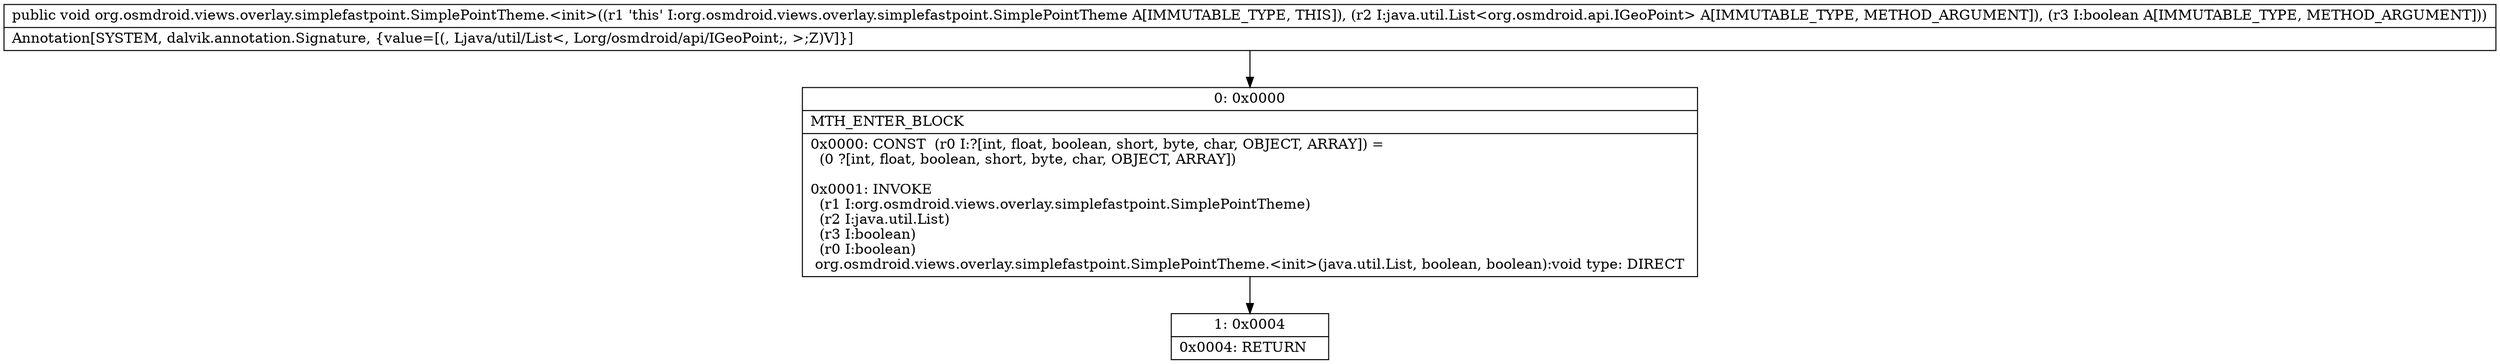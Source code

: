 digraph "CFG fororg.osmdroid.views.overlay.simplefastpoint.SimplePointTheme.\<init\>(Ljava\/util\/List;Z)V" {
Node_0 [shape=record,label="{0\:\ 0x0000|MTH_ENTER_BLOCK\l|0x0000: CONST  (r0 I:?[int, float, boolean, short, byte, char, OBJECT, ARRAY]) = \l  (0 ?[int, float, boolean, short, byte, char, OBJECT, ARRAY])\l \l0x0001: INVOKE  \l  (r1 I:org.osmdroid.views.overlay.simplefastpoint.SimplePointTheme)\l  (r2 I:java.util.List)\l  (r3 I:boolean)\l  (r0 I:boolean)\l org.osmdroid.views.overlay.simplefastpoint.SimplePointTheme.\<init\>(java.util.List, boolean, boolean):void type: DIRECT \l}"];
Node_1 [shape=record,label="{1\:\ 0x0004|0x0004: RETURN   \l}"];
MethodNode[shape=record,label="{public void org.osmdroid.views.overlay.simplefastpoint.SimplePointTheme.\<init\>((r1 'this' I:org.osmdroid.views.overlay.simplefastpoint.SimplePointTheme A[IMMUTABLE_TYPE, THIS]), (r2 I:java.util.List\<org.osmdroid.api.IGeoPoint\> A[IMMUTABLE_TYPE, METHOD_ARGUMENT]), (r3 I:boolean A[IMMUTABLE_TYPE, METHOD_ARGUMENT]))  | Annotation[SYSTEM, dalvik.annotation.Signature, \{value=[(, Ljava\/util\/List\<, Lorg\/osmdroid\/api\/IGeoPoint;, \>;Z)V]\}]\l}"];
MethodNode -> Node_0;
Node_0 -> Node_1;
}


